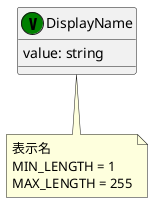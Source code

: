 @startuml DisplayName

class "DisplayName" as DisplayName << (V, green) >> {
    value: string
}

note bottom of DisplayName
    表示名
    MIN_LENGTH = 1
    MAX_LENGTH = 255
end note

@enduml
